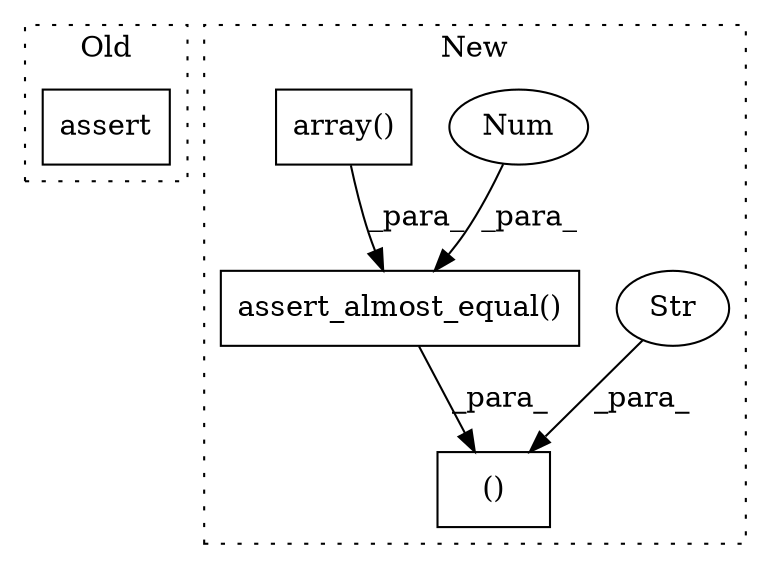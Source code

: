 digraph G {
subgraph cluster0 {
1 [label="assert" a="65" s="2917" l="7" shape="box"];
label = "Old";
style="dotted";
}
subgraph cluster1 {
2 [label="assert_almost_equal()" a="75" s="2915,3010" l="24,1" shape="box"];
3 [label="()" a="54" s="3011" l="19" shape="box"];
4 [label="Str" a="66" s="3013" l="17" shape="ellipse"];
5 [label="Num" a="76" s="3009" l="1" shape="ellipse"];
6 [label="array()" a="75" s="2953,2974" l="9,1" shape="box"];
label = "New";
style="dotted";
}
2 -> 3 [label="_para_"];
4 -> 3 [label="_para_"];
5 -> 2 [label="_para_"];
6 -> 2 [label="_para_"];
}